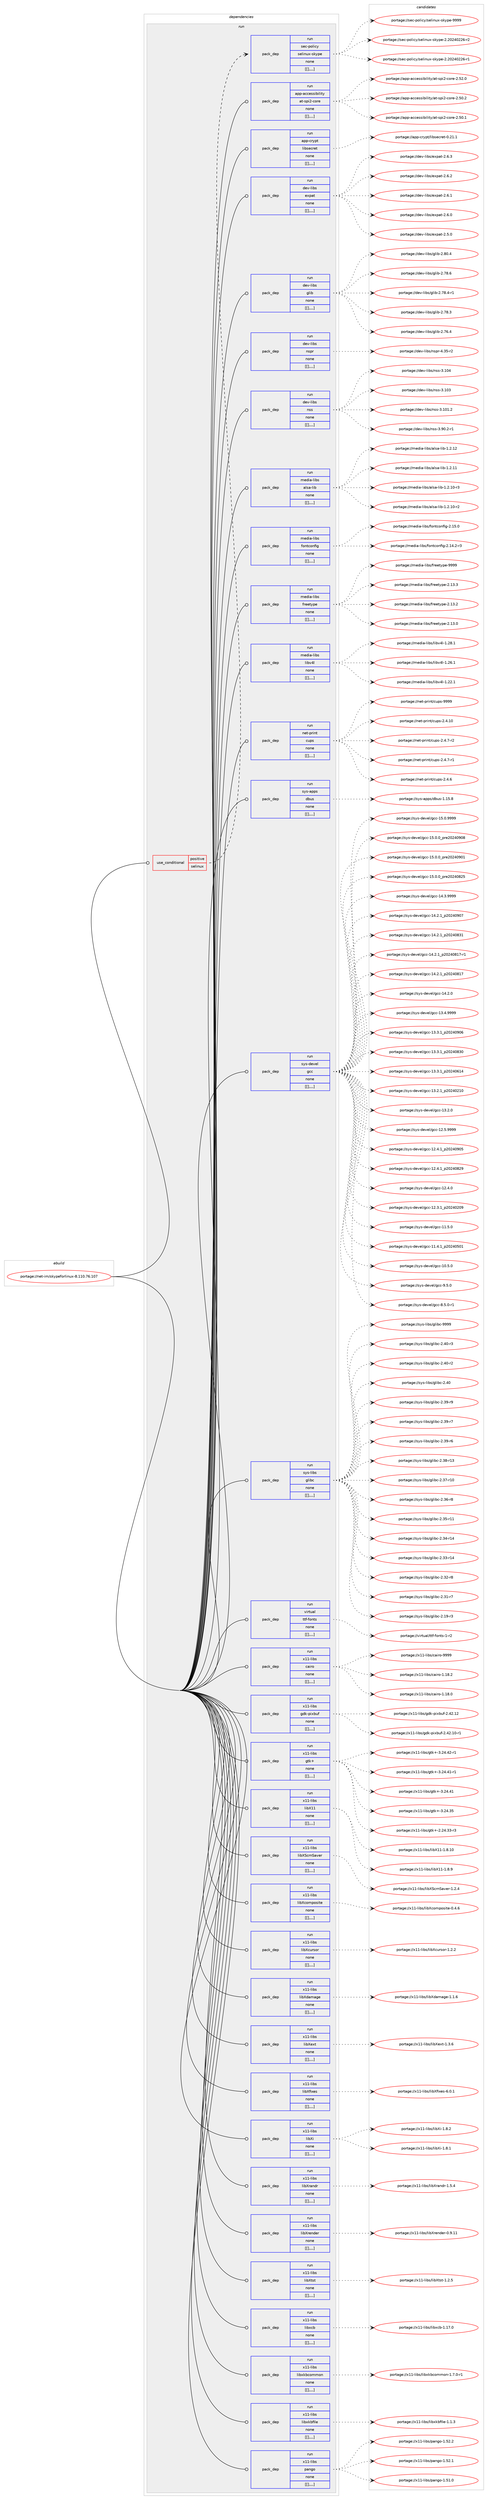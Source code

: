 digraph prolog {

# *************
# Graph options
# *************

newrank=true;
concentrate=true;
compound=true;
graph [rankdir=LR,fontname=Helvetica,fontsize=10,ranksep=1.5];#, ranksep=2.5, nodesep=0.2];
edge  [arrowhead=vee];
node  [fontname=Helvetica,fontsize=10];

# **********
# The ebuild
# **********

subgraph cluster_leftcol {
color=gray;
label=<<i>ebuild</i>>;
id [label="portage://net-im/skypeforlinux-8.110.76.107", color=red, width=4, href="../net-im/skypeforlinux-8.110.76.107.svg"];
}

# ****************
# The dependencies
# ****************

subgraph cluster_midcol {
color=gray;
label=<<i>dependencies</i>>;
subgraph cluster_compile {
fillcolor="#eeeeee";
style=filled;
label=<<i>compile</i>>;
}
subgraph cluster_compileandrun {
fillcolor="#eeeeee";
style=filled;
label=<<i>compile and run</i>>;
}
subgraph cluster_run {
fillcolor="#eeeeee";
style=filled;
label=<<i>run</i>>;
subgraph cond96825 {
dependency372492 [label=<<TABLE BORDER="0" CELLBORDER="1" CELLSPACING="0" CELLPADDING="4"><TR><TD ROWSPAN="3" CELLPADDING="10">use_conditional</TD></TR><TR><TD>positive</TD></TR><TR><TD>selinux</TD></TR></TABLE>>, shape=none, color=red];
subgraph pack272903 {
dependency372493 [label=<<TABLE BORDER="0" CELLBORDER="1" CELLSPACING="0" CELLPADDING="4" WIDTH="220"><TR><TD ROWSPAN="6" CELLPADDING="30">pack_dep</TD></TR><TR><TD WIDTH="110">run</TD></TR><TR><TD>sec-policy</TD></TR><TR><TD>selinux-skype</TD></TR><TR><TD>none</TD></TR><TR><TD>[[],,,,]</TD></TR></TABLE>>, shape=none, color=blue];
}
dependency372492:e -> dependency372493:w [weight=20,style="dashed",arrowhead="vee"];
}
id:e -> dependency372492:w [weight=20,style="solid",arrowhead="odot"];
subgraph pack272904 {
dependency372494 [label=<<TABLE BORDER="0" CELLBORDER="1" CELLSPACING="0" CELLPADDING="4" WIDTH="220"><TR><TD ROWSPAN="6" CELLPADDING="30">pack_dep</TD></TR><TR><TD WIDTH="110">run</TD></TR><TR><TD>app-accessibility</TD></TR><TR><TD>at-spi2-core</TD></TR><TR><TD>none</TD></TR><TR><TD>[[],,,,]</TD></TR></TABLE>>, shape=none, color=blue];
}
id:e -> dependency372494:w [weight=20,style="solid",arrowhead="odot"];
subgraph pack272905 {
dependency372495 [label=<<TABLE BORDER="0" CELLBORDER="1" CELLSPACING="0" CELLPADDING="4" WIDTH="220"><TR><TD ROWSPAN="6" CELLPADDING="30">pack_dep</TD></TR><TR><TD WIDTH="110">run</TD></TR><TR><TD>app-crypt</TD></TR><TR><TD>libsecret</TD></TR><TR><TD>none</TD></TR><TR><TD>[[],,,,]</TD></TR></TABLE>>, shape=none, color=blue];
}
id:e -> dependency372495:w [weight=20,style="solid",arrowhead="odot"];
subgraph pack272906 {
dependency372496 [label=<<TABLE BORDER="0" CELLBORDER="1" CELLSPACING="0" CELLPADDING="4" WIDTH="220"><TR><TD ROWSPAN="6" CELLPADDING="30">pack_dep</TD></TR><TR><TD WIDTH="110">run</TD></TR><TR><TD>dev-libs</TD></TR><TR><TD>expat</TD></TR><TR><TD>none</TD></TR><TR><TD>[[],,,,]</TD></TR></TABLE>>, shape=none, color=blue];
}
id:e -> dependency372496:w [weight=20,style="solid",arrowhead="odot"];
subgraph pack272907 {
dependency372497 [label=<<TABLE BORDER="0" CELLBORDER="1" CELLSPACING="0" CELLPADDING="4" WIDTH="220"><TR><TD ROWSPAN="6" CELLPADDING="30">pack_dep</TD></TR><TR><TD WIDTH="110">run</TD></TR><TR><TD>dev-libs</TD></TR><TR><TD>glib</TD></TR><TR><TD>none</TD></TR><TR><TD>[[],,,,]</TD></TR></TABLE>>, shape=none, color=blue];
}
id:e -> dependency372497:w [weight=20,style="solid",arrowhead="odot"];
subgraph pack272908 {
dependency372498 [label=<<TABLE BORDER="0" CELLBORDER="1" CELLSPACING="0" CELLPADDING="4" WIDTH="220"><TR><TD ROWSPAN="6" CELLPADDING="30">pack_dep</TD></TR><TR><TD WIDTH="110">run</TD></TR><TR><TD>dev-libs</TD></TR><TR><TD>nspr</TD></TR><TR><TD>none</TD></TR><TR><TD>[[],,,,]</TD></TR></TABLE>>, shape=none, color=blue];
}
id:e -> dependency372498:w [weight=20,style="solid",arrowhead="odot"];
subgraph pack272909 {
dependency372499 [label=<<TABLE BORDER="0" CELLBORDER="1" CELLSPACING="0" CELLPADDING="4" WIDTH="220"><TR><TD ROWSPAN="6" CELLPADDING="30">pack_dep</TD></TR><TR><TD WIDTH="110">run</TD></TR><TR><TD>dev-libs</TD></TR><TR><TD>nss</TD></TR><TR><TD>none</TD></TR><TR><TD>[[],,,,]</TD></TR></TABLE>>, shape=none, color=blue];
}
id:e -> dependency372499:w [weight=20,style="solid",arrowhead="odot"];
subgraph pack272910 {
dependency372500 [label=<<TABLE BORDER="0" CELLBORDER="1" CELLSPACING="0" CELLPADDING="4" WIDTH="220"><TR><TD ROWSPAN="6" CELLPADDING="30">pack_dep</TD></TR><TR><TD WIDTH="110">run</TD></TR><TR><TD>media-libs</TD></TR><TR><TD>alsa-lib</TD></TR><TR><TD>none</TD></TR><TR><TD>[[],,,,]</TD></TR></TABLE>>, shape=none, color=blue];
}
id:e -> dependency372500:w [weight=20,style="solid",arrowhead="odot"];
subgraph pack272911 {
dependency372501 [label=<<TABLE BORDER="0" CELLBORDER="1" CELLSPACING="0" CELLPADDING="4" WIDTH="220"><TR><TD ROWSPAN="6" CELLPADDING="30">pack_dep</TD></TR><TR><TD WIDTH="110">run</TD></TR><TR><TD>media-libs</TD></TR><TR><TD>fontconfig</TD></TR><TR><TD>none</TD></TR><TR><TD>[[],,,,]</TD></TR></TABLE>>, shape=none, color=blue];
}
id:e -> dependency372501:w [weight=20,style="solid",arrowhead="odot"];
subgraph pack272912 {
dependency372502 [label=<<TABLE BORDER="0" CELLBORDER="1" CELLSPACING="0" CELLPADDING="4" WIDTH="220"><TR><TD ROWSPAN="6" CELLPADDING="30">pack_dep</TD></TR><TR><TD WIDTH="110">run</TD></TR><TR><TD>media-libs</TD></TR><TR><TD>freetype</TD></TR><TR><TD>none</TD></TR><TR><TD>[[],,,,]</TD></TR></TABLE>>, shape=none, color=blue];
}
id:e -> dependency372502:w [weight=20,style="solid",arrowhead="odot"];
subgraph pack272913 {
dependency372503 [label=<<TABLE BORDER="0" CELLBORDER="1" CELLSPACING="0" CELLPADDING="4" WIDTH="220"><TR><TD ROWSPAN="6" CELLPADDING="30">pack_dep</TD></TR><TR><TD WIDTH="110">run</TD></TR><TR><TD>media-libs</TD></TR><TR><TD>libv4l</TD></TR><TR><TD>none</TD></TR><TR><TD>[[],,,,]</TD></TR></TABLE>>, shape=none, color=blue];
}
id:e -> dependency372503:w [weight=20,style="solid",arrowhead="odot"];
subgraph pack272914 {
dependency372504 [label=<<TABLE BORDER="0" CELLBORDER="1" CELLSPACING="0" CELLPADDING="4" WIDTH="220"><TR><TD ROWSPAN="6" CELLPADDING="30">pack_dep</TD></TR><TR><TD WIDTH="110">run</TD></TR><TR><TD>net-print</TD></TR><TR><TD>cups</TD></TR><TR><TD>none</TD></TR><TR><TD>[[],,,,]</TD></TR></TABLE>>, shape=none, color=blue];
}
id:e -> dependency372504:w [weight=20,style="solid",arrowhead="odot"];
subgraph pack272915 {
dependency372505 [label=<<TABLE BORDER="0" CELLBORDER="1" CELLSPACING="0" CELLPADDING="4" WIDTH="220"><TR><TD ROWSPAN="6" CELLPADDING="30">pack_dep</TD></TR><TR><TD WIDTH="110">run</TD></TR><TR><TD>sys-apps</TD></TR><TR><TD>dbus</TD></TR><TR><TD>none</TD></TR><TR><TD>[[],,,,]</TD></TR></TABLE>>, shape=none, color=blue];
}
id:e -> dependency372505:w [weight=20,style="solid",arrowhead="odot"];
subgraph pack272916 {
dependency372506 [label=<<TABLE BORDER="0" CELLBORDER="1" CELLSPACING="0" CELLPADDING="4" WIDTH="220"><TR><TD ROWSPAN="6" CELLPADDING="30">pack_dep</TD></TR><TR><TD WIDTH="110">run</TD></TR><TR><TD>sys-devel</TD></TR><TR><TD>gcc</TD></TR><TR><TD>none</TD></TR><TR><TD>[[],,,,]</TD></TR></TABLE>>, shape=none, color=blue];
}
id:e -> dependency372506:w [weight=20,style="solid",arrowhead="odot"];
subgraph pack272917 {
dependency372507 [label=<<TABLE BORDER="0" CELLBORDER="1" CELLSPACING="0" CELLPADDING="4" WIDTH="220"><TR><TD ROWSPAN="6" CELLPADDING="30">pack_dep</TD></TR><TR><TD WIDTH="110">run</TD></TR><TR><TD>sys-libs</TD></TR><TR><TD>glibc</TD></TR><TR><TD>none</TD></TR><TR><TD>[[],,,,]</TD></TR></TABLE>>, shape=none, color=blue];
}
id:e -> dependency372507:w [weight=20,style="solid",arrowhead="odot"];
subgraph pack272918 {
dependency372508 [label=<<TABLE BORDER="0" CELLBORDER="1" CELLSPACING="0" CELLPADDING="4" WIDTH="220"><TR><TD ROWSPAN="6" CELLPADDING="30">pack_dep</TD></TR><TR><TD WIDTH="110">run</TD></TR><TR><TD>virtual</TD></TR><TR><TD>ttf-fonts</TD></TR><TR><TD>none</TD></TR><TR><TD>[[],,,,]</TD></TR></TABLE>>, shape=none, color=blue];
}
id:e -> dependency372508:w [weight=20,style="solid",arrowhead="odot"];
subgraph pack272919 {
dependency372509 [label=<<TABLE BORDER="0" CELLBORDER="1" CELLSPACING="0" CELLPADDING="4" WIDTH="220"><TR><TD ROWSPAN="6" CELLPADDING="30">pack_dep</TD></TR><TR><TD WIDTH="110">run</TD></TR><TR><TD>x11-libs</TD></TR><TR><TD>cairo</TD></TR><TR><TD>none</TD></TR><TR><TD>[[],,,,]</TD></TR></TABLE>>, shape=none, color=blue];
}
id:e -> dependency372509:w [weight=20,style="solid",arrowhead="odot"];
subgraph pack272920 {
dependency372510 [label=<<TABLE BORDER="0" CELLBORDER="1" CELLSPACING="0" CELLPADDING="4" WIDTH="220"><TR><TD ROWSPAN="6" CELLPADDING="30">pack_dep</TD></TR><TR><TD WIDTH="110">run</TD></TR><TR><TD>x11-libs</TD></TR><TR><TD>gdk-pixbuf</TD></TR><TR><TD>none</TD></TR><TR><TD>[[],,,,]</TD></TR></TABLE>>, shape=none, color=blue];
}
id:e -> dependency372510:w [weight=20,style="solid",arrowhead="odot"];
subgraph pack272921 {
dependency372511 [label=<<TABLE BORDER="0" CELLBORDER="1" CELLSPACING="0" CELLPADDING="4" WIDTH="220"><TR><TD ROWSPAN="6" CELLPADDING="30">pack_dep</TD></TR><TR><TD WIDTH="110">run</TD></TR><TR><TD>x11-libs</TD></TR><TR><TD>gtk+</TD></TR><TR><TD>none</TD></TR><TR><TD>[[],,,,]</TD></TR></TABLE>>, shape=none, color=blue];
}
id:e -> dependency372511:w [weight=20,style="solid",arrowhead="odot"];
subgraph pack272922 {
dependency372512 [label=<<TABLE BORDER="0" CELLBORDER="1" CELLSPACING="0" CELLPADDING="4" WIDTH="220"><TR><TD ROWSPAN="6" CELLPADDING="30">pack_dep</TD></TR><TR><TD WIDTH="110">run</TD></TR><TR><TD>x11-libs</TD></TR><TR><TD>libX11</TD></TR><TR><TD>none</TD></TR><TR><TD>[[],,,,]</TD></TR></TABLE>>, shape=none, color=blue];
}
id:e -> dependency372512:w [weight=20,style="solid",arrowhead="odot"];
subgraph pack272923 {
dependency372513 [label=<<TABLE BORDER="0" CELLBORDER="1" CELLSPACING="0" CELLPADDING="4" WIDTH="220"><TR><TD ROWSPAN="6" CELLPADDING="30">pack_dep</TD></TR><TR><TD WIDTH="110">run</TD></TR><TR><TD>x11-libs</TD></TR><TR><TD>libXScrnSaver</TD></TR><TR><TD>none</TD></TR><TR><TD>[[],,,,]</TD></TR></TABLE>>, shape=none, color=blue];
}
id:e -> dependency372513:w [weight=20,style="solid",arrowhead="odot"];
subgraph pack272924 {
dependency372514 [label=<<TABLE BORDER="0" CELLBORDER="1" CELLSPACING="0" CELLPADDING="4" WIDTH="220"><TR><TD ROWSPAN="6" CELLPADDING="30">pack_dep</TD></TR><TR><TD WIDTH="110">run</TD></TR><TR><TD>x11-libs</TD></TR><TR><TD>libXcomposite</TD></TR><TR><TD>none</TD></TR><TR><TD>[[],,,,]</TD></TR></TABLE>>, shape=none, color=blue];
}
id:e -> dependency372514:w [weight=20,style="solid",arrowhead="odot"];
subgraph pack272925 {
dependency372515 [label=<<TABLE BORDER="0" CELLBORDER="1" CELLSPACING="0" CELLPADDING="4" WIDTH="220"><TR><TD ROWSPAN="6" CELLPADDING="30">pack_dep</TD></TR><TR><TD WIDTH="110">run</TD></TR><TR><TD>x11-libs</TD></TR><TR><TD>libXcursor</TD></TR><TR><TD>none</TD></TR><TR><TD>[[],,,,]</TD></TR></TABLE>>, shape=none, color=blue];
}
id:e -> dependency372515:w [weight=20,style="solid",arrowhead="odot"];
subgraph pack272926 {
dependency372516 [label=<<TABLE BORDER="0" CELLBORDER="1" CELLSPACING="0" CELLPADDING="4" WIDTH="220"><TR><TD ROWSPAN="6" CELLPADDING="30">pack_dep</TD></TR><TR><TD WIDTH="110">run</TD></TR><TR><TD>x11-libs</TD></TR><TR><TD>libXdamage</TD></TR><TR><TD>none</TD></TR><TR><TD>[[],,,,]</TD></TR></TABLE>>, shape=none, color=blue];
}
id:e -> dependency372516:w [weight=20,style="solid",arrowhead="odot"];
subgraph pack272927 {
dependency372517 [label=<<TABLE BORDER="0" CELLBORDER="1" CELLSPACING="0" CELLPADDING="4" WIDTH="220"><TR><TD ROWSPAN="6" CELLPADDING="30">pack_dep</TD></TR><TR><TD WIDTH="110">run</TD></TR><TR><TD>x11-libs</TD></TR><TR><TD>libXext</TD></TR><TR><TD>none</TD></TR><TR><TD>[[],,,,]</TD></TR></TABLE>>, shape=none, color=blue];
}
id:e -> dependency372517:w [weight=20,style="solid",arrowhead="odot"];
subgraph pack272928 {
dependency372518 [label=<<TABLE BORDER="0" CELLBORDER="1" CELLSPACING="0" CELLPADDING="4" WIDTH="220"><TR><TD ROWSPAN="6" CELLPADDING="30">pack_dep</TD></TR><TR><TD WIDTH="110">run</TD></TR><TR><TD>x11-libs</TD></TR><TR><TD>libXfixes</TD></TR><TR><TD>none</TD></TR><TR><TD>[[],,,,]</TD></TR></TABLE>>, shape=none, color=blue];
}
id:e -> dependency372518:w [weight=20,style="solid",arrowhead="odot"];
subgraph pack272929 {
dependency372519 [label=<<TABLE BORDER="0" CELLBORDER="1" CELLSPACING="0" CELLPADDING="4" WIDTH="220"><TR><TD ROWSPAN="6" CELLPADDING="30">pack_dep</TD></TR><TR><TD WIDTH="110">run</TD></TR><TR><TD>x11-libs</TD></TR><TR><TD>libXi</TD></TR><TR><TD>none</TD></TR><TR><TD>[[],,,,]</TD></TR></TABLE>>, shape=none, color=blue];
}
id:e -> dependency372519:w [weight=20,style="solid",arrowhead="odot"];
subgraph pack272930 {
dependency372520 [label=<<TABLE BORDER="0" CELLBORDER="1" CELLSPACING="0" CELLPADDING="4" WIDTH="220"><TR><TD ROWSPAN="6" CELLPADDING="30">pack_dep</TD></TR><TR><TD WIDTH="110">run</TD></TR><TR><TD>x11-libs</TD></TR><TR><TD>libXrandr</TD></TR><TR><TD>none</TD></TR><TR><TD>[[],,,,]</TD></TR></TABLE>>, shape=none, color=blue];
}
id:e -> dependency372520:w [weight=20,style="solid",arrowhead="odot"];
subgraph pack272931 {
dependency372521 [label=<<TABLE BORDER="0" CELLBORDER="1" CELLSPACING="0" CELLPADDING="4" WIDTH="220"><TR><TD ROWSPAN="6" CELLPADDING="30">pack_dep</TD></TR><TR><TD WIDTH="110">run</TD></TR><TR><TD>x11-libs</TD></TR><TR><TD>libXrender</TD></TR><TR><TD>none</TD></TR><TR><TD>[[],,,,]</TD></TR></TABLE>>, shape=none, color=blue];
}
id:e -> dependency372521:w [weight=20,style="solid",arrowhead="odot"];
subgraph pack272932 {
dependency372522 [label=<<TABLE BORDER="0" CELLBORDER="1" CELLSPACING="0" CELLPADDING="4" WIDTH="220"><TR><TD ROWSPAN="6" CELLPADDING="30">pack_dep</TD></TR><TR><TD WIDTH="110">run</TD></TR><TR><TD>x11-libs</TD></TR><TR><TD>libXtst</TD></TR><TR><TD>none</TD></TR><TR><TD>[[],,,,]</TD></TR></TABLE>>, shape=none, color=blue];
}
id:e -> dependency372522:w [weight=20,style="solid",arrowhead="odot"];
subgraph pack272933 {
dependency372523 [label=<<TABLE BORDER="0" CELLBORDER="1" CELLSPACING="0" CELLPADDING="4" WIDTH="220"><TR><TD ROWSPAN="6" CELLPADDING="30">pack_dep</TD></TR><TR><TD WIDTH="110">run</TD></TR><TR><TD>x11-libs</TD></TR><TR><TD>libxcb</TD></TR><TR><TD>none</TD></TR><TR><TD>[[],,,,]</TD></TR></TABLE>>, shape=none, color=blue];
}
id:e -> dependency372523:w [weight=20,style="solid",arrowhead="odot"];
subgraph pack272934 {
dependency372524 [label=<<TABLE BORDER="0" CELLBORDER="1" CELLSPACING="0" CELLPADDING="4" WIDTH="220"><TR><TD ROWSPAN="6" CELLPADDING="30">pack_dep</TD></TR><TR><TD WIDTH="110">run</TD></TR><TR><TD>x11-libs</TD></TR><TR><TD>libxkbcommon</TD></TR><TR><TD>none</TD></TR><TR><TD>[[],,,,]</TD></TR></TABLE>>, shape=none, color=blue];
}
id:e -> dependency372524:w [weight=20,style="solid",arrowhead="odot"];
subgraph pack272935 {
dependency372525 [label=<<TABLE BORDER="0" CELLBORDER="1" CELLSPACING="0" CELLPADDING="4" WIDTH="220"><TR><TD ROWSPAN="6" CELLPADDING="30">pack_dep</TD></TR><TR><TD WIDTH="110">run</TD></TR><TR><TD>x11-libs</TD></TR><TR><TD>libxkbfile</TD></TR><TR><TD>none</TD></TR><TR><TD>[[],,,,]</TD></TR></TABLE>>, shape=none, color=blue];
}
id:e -> dependency372525:w [weight=20,style="solid",arrowhead="odot"];
subgraph pack272936 {
dependency372526 [label=<<TABLE BORDER="0" CELLBORDER="1" CELLSPACING="0" CELLPADDING="4" WIDTH="220"><TR><TD ROWSPAN="6" CELLPADDING="30">pack_dep</TD></TR><TR><TD WIDTH="110">run</TD></TR><TR><TD>x11-libs</TD></TR><TR><TD>pango</TD></TR><TR><TD>none</TD></TR><TR><TD>[[],,,,]</TD></TR></TABLE>>, shape=none, color=blue];
}
id:e -> dependency372526:w [weight=20,style="solid",arrowhead="odot"];
}
}

# **************
# The candidates
# **************

subgraph cluster_choices {
rank=same;
color=gray;
label=<<i>candidates</i>>;

subgraph choice272903 {
color=black;
nodesep=1;
choice11510199451121111081059912147115101108105110117120451151071211121014557575757 [label="portage://sec-policy/selinux-skype-9999", color=red, width=4,href="../sec-policy/selinux-skype-9999.svg"];
choice115101994511211110810599121471151011081051101171204511510712111210145504650485052485050544511450 [label="portage://sec-policy/selinux-skype-2.20240226-r2", color=red, width=4,href="../sec-policy/selinux-skype-2.20240226-r2.svg"];
choice115101994511211110810599121471151011081051101171204511510712111210145504650485052485050544511449 [label="portage://sec-policy/selinux-skype-2.20240226-r1", color=red, width=4,href="../sec-policy/selinux-skype-2.20240226-r1.svg"];
dependency372493:e -> choice11510199451121111081059912147115101108105110117120451151071211121014557575757:w [style=dotted,weight="100"];
dependency372493:e -> choice115101994511211110810599121471151011081051101171204511510712111210145504650485052485050544511450:w [style=dotted,weight="100"];
dependency372493:e -> choice115101994511211110810599121471151011081051101171204511510712111210145504650485052485050544511449:w [style=dotted,weight="100"];
}
subgraph choice272904 {
color=black;
nodesep=1;
choice97112112459799991011151151059810510810511612147971164511511210550459911111410145504653504648 [label="portage://app-accessibility/at-spi2-core-2.52.0", color=red, width=4,href="../app-accessibility/at-spi2-core-2.52.0.svg"];
choice97112112459799991011151151059810510810511612147971164511511210550459911111410145504653484650 [label="portage://app-accessibility/at-spi2-core-2.50.2", color=red, width=4,href="../app-accessibility/at-spi2-core-2.50.2.svg"];
choice97112112459799991011151151059810510810511612147971164511511210550459911111410145504653484649 [label="portage://app-accessibility/at-spi2-core-2.50.1", color=red, width=4,href="../app-accessibility/at-spi2-core-2.50.1.svg"];
dependency372494:e -> choice97112112459799991011151151059810510810511612147971164511511210550459911111410145504653504648:w [style=dotted,weight="100"];
dependency372494:e -> choice97112112459799991011151151059810510810511612147971164511511210550459911111410145504653484650:w [style=dotted,weight="100"];
dependency372494:e -> choice97112112459799991011151151059810510810511612147971164511511210550459911111410145504653484649:w [style=dotted,weight="100"];
}
subgraph choice272905 {
color=black;
nodesep=1;
choice97112112459911412111211647108105981151019911410111645484650494649 [label="portage://app-crypt/libsecret-0.21.1", color=red, width=4,href="../app-crypt/libsecret-0.21.1.svg"];
dependency372495:e -> choice97112112459911412111211647108105981151019911410111645484650494649:w [style=dotted,weight="100"];
}
subgraph choice272906 {
color=black;
nodesep=1;
choice10010111845108105981154710112011297116455046544651 [label="portage://dev-libs/expat-2.6.3", color=red, width=4,href="../dev-libs/expat-2.6.3.svg"];
choice10010111845108105981154710112011297116455046544650 [label="portage://dev-libs/expat-2.6.2", color=red, width=4,href="../dev-libs/expat-2.6.2.svg"];
choice10010111845108105981154710112011297116455046544649 [label="portage://dev-libs/expat-2.6.1", color=red, width=4,href="../dev-libs/expat-2.6.1.svg"];
choice10010111845108105981154710112011297116455046544648 [label="portage://dev-libs/expat-2.6.0", color=red, width=4,href="../dev-libs/expat-2.6.0.svg"];
choice10010111845108105981154710112011297116455046534648 [label="portage://dev-libs/expat-2.5.0", color=red, width=4,href="../dev-libs/expat-2.5.0.svg"];
dependency372496:e -> choice10010111845108105981154710112011297116455046544651:w [style=dotted,weight="100"];
dependency372496:e -> choice10010111845108105981154710112011297116455046544650:w [style=dotted,weight="100"];
dependency372496:e -> choice10010111845108105981154710112011297116455046544649:w [style=dotted,weight="100"];
dependency372496:e -> choice10010111845108105981154710112011297116455046544648:w [style=dotted,weight="100"];
dependency372496:e -> choice10010111845108105981154710112011297116455046534648:w [style=dotted,weight="100"];
}
subgraph choice272907 {
color=black;
nodesep=1;
choice1001011184510810598115471031081059845504656484652 [label="portage://dev-libs/glib-2.80.4", color=red, width=4,href="../dev-libs/glib-2.80.4.svg"];
choice1001011184510810598115471031081059845504655564654 [label="portage://dev-libs/glib-2.78.6", color=red, width=4,href="../dev-libs/glib-2.78.6.svg"];
choice10010111845108105981154710310810598455046555646524511449 [label="portage://dev-libs/glib-2.78.4-r1", color=red, width=4,href="../dev-libs/glib-2.78.4-r1.svg"];
choice1001011184510810598115471031081059845504655564651 [label="portage://dev-libs/glib-2.78.3", color=red, width=4,href="../dev-libs/glib-2.78.3.svg"];
choice1001011184510810598115471031081059845504655544652 [label="portage://dev-libs/glib-2.76.4", color=red, width=4,href="../dev-libs/glib-2.76.4.svg"];
dependency372497:e -> choice1001011184510810598115471031081059845504656484652:w [style=dotted,weight="100"];
dependency372497:e -> choice1001011184510810598115471031081059845504655564654:w [style=dotted,weight="100"];
dependency372497:e -> choice10010111845108105981154710310810598455046555646524511449:w [style=dotted,weight="100"];
dependency372497:e -> choice1001011184510810598115471031081059845504655564651:w [style=dotted,weight="100"];
dependency372497:e -> choice1001011184510810598115471031081059845504655544652:w [style=dotted,weight="100"];
}
subgraph choice272908 {
color=black;
nodesep=1;
choice10010111845108105981154711011511211445524651534511450 [label="portage://dev-libs/nspr-4.35-r2", color=red, width=4,href="../dev-libs/nspr-4.35-r2.svg"];
dependency372498:e -> choice10010111845108105981154711011511211445524651534511450:w [style=dotted,weight="100"];
}
subgraph choice272909 {
color=black;
nodesep=1;
choice100101118451081059811547110115115455146494852 [label="portage://dev-libs/nss-3.104", color=red, width=4,href="../dev-libs/nss-3.104.svg"];
choice100101118451081059811547110115115455146494851 [label="portage://dev-libs/nss-3.103", color=red, width=4,href="../dev-libs/nss-3.103.svg"];
choice1001011184510810598115471101151154551464948494650 [label="portage://dev-libs/nss-3.101.2", color=red, width=4,href="../dev-libs/nss-3.101.2.svg"];
choice100101118451081059811547110115115455146574846504511449 [label="portage://dev-libs/nss-3.90.2-r1", color=red, width=4,href="../dev-libs/nss-3.90.2-r1.svg"];
dependency372499:e -> choice100101118451081059811547110115115455146494852:w [style=dotted,weight="100"];
dependency372499:e -> choice100101118451081059811547110115115455146494851:w [style=dotted,weight="100"];
dependency372499:e -> choice1001011184510810598115471101151154551464948494650:w [style=dotted,weight="100"];
dependency372499:e -> choice100101118451081059811547110115115455146574846504511449:w [style=dotted,weight="100"];
}
subgraph choice272910 {
color=black;
nodesep=1;
choice109101100105974510810598115479710811597451081059845494650464950 [label="portage://media-libs/alsa-lib-1.2.12", color=red, width=4,href="../media-libs/alsa-lib-1.2.12.svg"];
choice109101100105974510810598115479710811597451081059845494650464949 [label="portage://media-libs/alsa-lib-1.2.11", color=red, width=4,href="../media-libs/alsa-lib-1.2.11.svg"];
choice1091011001059745108105981154797108115974510810598454946504649484511451 [label="portage://media-libs/alsa-lib-1.2.10-r3", color=red, width=4,href="../media-libs/alsa-lib-1.2.10-r3.svg"];
choice1091011001059745108105981154797108115974510810598454946504649484511450 [label="portage://media-libs/alsa-lib-1.2.10-r2", color=red, width=4,href="../media-libs/alsa-lib-1.2.10-r2.svg"];
dependency372500:e -> choice109101100105974510810598115479710811597451081059845494650464950:w [style=dotted,weight="100"];
dependency372500:e -> choice109101100105974510810598115479710811597451081059845494650464949:w [style=dotted,weight="100"];
dependency372500:e -> choice1091011001059745108105981154797108115974510810598454946504649484511451:w [style=dotted,weight="100"];
dependency372500:e -> choice1091011001059745108105981154797108115974510810598454946504649484511450:w [style=dotted,weight="100"];
}
subgraph choice272911 {
color=black;
nodesep=1;
choice109101100105974510810598115471021111101169911111010210510345504649534648 [label="portage://media-libs/fontconfig-2.15.0", color=red, width=4,href="../media-libs/fontconfig-2.15.0.svg"];
choice1091011001059745108105981154710211111011699111110102105103455046495246504511451 [label="portage://media-libs/fontconfig-2.14.2-r3", color=red, width=4,href="../media-libs/fontconfig-2.14.2-r3.svg"];
dependency372501:e -> choice109101100105974510810598115471021111101169911111010210510345504649534648:w [style=dotted,weight="100"];
dependency372501:e -> choice1091011001059745108105981154710211111011699111110102105103455046495246504511451:w [style=dotted,weight="100"];
}
subgraph choice272912 {
color=black;
nodesep=1;
choice109101100105974510810598115471021141011011161211121014557575757 [label="portage://media-libs/freetype-9999", color=red, width=4,href="../media-libs/freetype-9999.svg"];
choice1091011001059745108105981154710211410110111612111210145504649514651 [label="portage://media-libs/freetype-2.13.3", color=red, width=4,href="../media-libs/freetype-2.13.3.svg"];
choice1091011001059745108105981154710211410110111612111210145504649514650 [label="portage://media-libs/freetype-2.13.2", color=red, width=4,href="../media-libs/freetype-2.13.2.svg"];
choice1091011001059745108105981154710211410110111612111210145504649514648 [label="portage://media-libs/freetype-2.13.0", color=red, width=4,href="../media-libs/freetype-2.13.0.svg"];
dependency372502:e -> choice109101100105974510810598115471021141011011161211121014557575757:w [style=dotted,weight="100"];
dependency372502:e -> choice1091011001059745108105981154710211410110111612111210145504649514651:w [style=dotted,weight="100"];
dependency372502:e -> choice1091011001059745108105981154710211410110111612111210145504649514650:w [style=dotted,weight="100"];
dependency372502:e -> choice1091011001059745108105981154710211410110111612111210145504649514648:w [style=dotted,weight="100"];
}
subgraph choice272913 {
color=black;
nodesep=1;
choice10910110010597451081059811547108105981185210845494650564649 [label="portage://media-libs/libv4l-1.28.1", color=red, width=4,href="../media-libs/libv4l-1.28.1.svg"];
choice10910110010597451081059811547108105981185210845494650544649 [label="portage://media-libs/libv4l-1.26.1", color=red, width=4,href="../media-libs/libv4l-1.26.1.svg"];
choice10910110010597451081059811547108105981185210845494650504649 [label="portage://media-libs/libv4l-1.22.1", color=red, width=4,href="../media-libs/libv4l-1.22.1.svg"];
dependency372503:e -> choice10910110010597451081059811547108105981185210845494650564649:w [style=dotted,weight="100"];
dependency372503:e -> choice10910110010597451081059811547108105981185210845494650544649:w [style=dotted,weight="100"];
dependency372503:e -> choice10910110010597451081059811547108105981185210845494650504649:w [style=dotted,weight="100"];
}
subgraph choice272914 {
color=black;
nodesep=1;
choice1101011164511211410511011647991171121154557575757 [label="portage://net-print/cups-9999", color=red, width=4,href="../net-print/cups-9999.svg"];
choice11010111645112114105110116479911711211545504652464948 [label="portage://net-print/cups-2.4.10", color=red, width=4,href="../net-print/cups-2.4.10.svg"];
choice1101011164511211410511011647991171121154550465246554511450 [label="portage://net-print/cups-2.4.7-r2", color=red, width=4,href="../net-print/cups-2.4.7-r2.svg"];
choice1101011164511211410511011647991171121154550465246554511449 [label="portage://net-print/cups-2.4.7-r1", color=red, width=4,href="../net-print/cups-2.4.7-r1.svg"];
choice110101116451121141051101164799117112115455046524654 [label="portage://net-print/cups-2.4.6", color=red, width=4,href="../net-print/cups-2.4.6.svg"];
dependency372504:e -> choice1101011164511211410511011647991171121154557575757:w [style=dotted,weight="100"];
dependency372504:e -> choice11010111645112114105110116479911711211545504652464948:w [style=dotted,weight="100"];
dependency372504:e -> choice1101011164511211410511011647991171121154550465246554511450:w [style=dotted,weight="100"];
dependency372504:e -> choice1101011164511211410511011647991171121154550465246554511449:w [style=dotted,weight="100"];
dependency372504:e -> choice110101116451121141051101164799117112115455046524654:w [style=dotted,weight="100"];
}
subgraph choice272915 {
color=black;
nodesep=1;
choice1151211154597112112115471009811711545494649534656 [label="portage://sys-apps/dbus-1.15.8", color=red, width=4,href="../sys-apps/dbus-1.15.8.svg"];
dependency372505:e -> choice1151211154597112112115471009811711545494649534656:w [style=dotted,weight="100"];
}
subgraph choice272916 {
color=black;
nodesep=1;
choice1151211154510010111810110847103999945495346484657575757 [label="portage://sys-devel/gcc-15.0.9999", color=red, width=4,href="../sys-devel/gcc-15.0.9999.svg"];
choice1151211154510010111810110847103999945495346484648951121141015048505248574856 [label="portage://sys-devel/gcc-15.0.0_pre20240908", color=red, width=4,href="../sys-devel/gcc-15.0.0_pre20240908.svg"];
choice1151211154510010111810110847103999945495346484648951121141015048505248574849 [label="portage://sys-devel/gcc-15.0.0_pre20240901", color=red, width=4,href="../sys-devel/gcc-15.0.0_pre20240901.svg"];
choice1151211154510010111810110847103999945495346484648951121141015048505248565053 [label="portage://sys-devel/gcc-15.0.0_pre20240825", color=red, width=4,href="../sys-devel/gcc-15.0.0_pre20240825.svg"];
choice1151211154510010111810110847103999945495246514657575757 [label="portage://sys-devel/gcc-14.3.9999", color=red, width=4,href="../sys-devel/gcc-14.3.9999.svg"];
choice1151211154510010111810110847103999945495246504649951125048505248574855 [label="portage://sys-devel/gcc-14.2.1_p20240907", color=red, width=4,href="../sys-devel/gcc-14.2.1_p20240907.svg"];
choice1151211154510010111810110847103999945495246504649951125048505248565149 [label="portage://sys-devel/gcc-14.2.1_p20240831", color=red, width=4,href="../sys-devel/gcc-14.2.1_p20240831.svg"];
choice11512111545100101118101108471039999454952465046499511250485052485649554511449 [label="portage://sys-devel/gcc-14.2.1_p20240817-r1", color=red, width=4,href="../sys-devel/gcc-14.2.1_p20240817-r1.svg"];
choice1151211154510010111810110847103999945495246504649951125048505248564955 [label="portage://sys-devel/gcc-14.2.1_p20240817", color=red, width=4,href="../sys-devel/gcc-14.2.1_p20240817.svg"];
choice1151211154510010111810110847103999945495246504648 [label="portage://sys-devel/gcc-14.2.0", color=red, width=4,href="../sys-devel/gcc-14.2.0.svg"];
choice1151211154510010111810110847103999945495146524657575757 [label="portage://sys-devel/gcc-13.4.9999", color=red, width=4,href="../sys-devel/gcc-13.4.9999.svg"];
choice1151211154510010111810110847103999945495146514649951125048505248574854 [label="portage://sys-devel/gcc-13.3.1_p20240906", color=red, width=4,href="../sys-devel/gcc-13.3.1_p20240906.svg"];
choice1151211154510010111810110847103999945495146514649951125048505248565148 [label="portage://sys-devel/gcc-13.3.1_p20240830", color=red, width=4,href="../sys-devel/gcc-13.3.1_p20240830.svg"];
choice1151211154510010111810110847103999945495146514649951125048505248544952 [label="portage://sys-devel/gcc-13.3.1_p20240614", color=red, width=4,href="../sys-devel/gcc-13.3.1_p20240614.svg"];
choice1151211154510010111810110847103999945495146504649951125048505248504948 [label="portage://sys-devel/gcc-13.2.1_p20240210", color=red, width=4,href="../sys-devel/gcc-13.2.1_p20240210.svg"];
choice1151211154510010111810110847103999945495146504648 [label="portage://sys-devel/gcc-13.2.0", color=red, width=4,href="../sys-devel/gcc-13.2.0.svg"];
choice1151211154510010111810110847103999945495046534657575757 [label="portage://sys-devel/gcc-12.5.9999", color=red, width=4,href="../sys-devel/gcc-12.5.9999.svg"];
choice1151211154510010111810110847103999945495046524649951125048505248574853 [label="portage://sys-devel/gcc-12.4.1_p20240905", color=red, width=4,href="../sys-devel/gcc-12.4.1_p20240905.svg"];
choice1151211154510010111810110847103999945495046524649951125048505248565057 [label="portage://sys-devel/gcc-12.4.1_p20240829", color=red, width=4,href="../sys-devel/gcc-12.4.1_p20240829.svg"];
choice1151211154510010111810110847103999945495046524648 [label="portage://sys-devel/gcc-12.4.0", color=red, width=4,href="../sys-devel/gcc-12.4.0.svg"];
choice1151211154510010111810110847103999945495046514649951125048505248504857 [label="portage://sys-devel/gcc-12.3.1_p20240209", color=red, width=4,href="../sys-devel/gcc-12.3.1_p20240209.svg"];
choice1151211154510010111810110847103999945494946534648 [label="portage://sys-devel/gcc-11.5.0", color=red, width=4,href="../sys-devel/gcc-11.5.0.svg"];
choice1151211154510010111810110847103999945494946524649951125048505248534849 [label="portage://sys-devel/gcc-11.4.1_p20240501", color=red, width=4,href="../sys-devel/gcc-11.4.1_p20240501.svg"];
choice1151211154510010111810110847103999945494846534648 [label="portage://sys-devel/gcc-10.5.0", color=red, width=4,href="../sys-devel/gcc-10.5.0.svg"];
choice11512111545100101118101108471039999455746534648 [label="portage://sys-devel/gcc-9.5.0", color=red, width=4,href="../sys-devel/gcc-9.5.0.svg"];
choice115121115451001011181011084710399994556465346484511449 [label="portage://sys-devel/gcc-8.5.0-r1", color=red, width=4,href="../sys-devel/gcc-8.5.0-r1.svg"];
dependency372506:e -> choice1151211154510010111810110847103999945495346484657575757:w [style=dotted,weight="100"];
dependency372506:e -> choice1151211154510010111810110847103999945495346484648951121141015048505248574856:w [style=dotted,weight="100"];
dependency372506:e -> choice1151211154510010111810110847103999945495346484648951121141015048505248574849:w [style=dotted,weight="100"];
dependency372506:e -> choice1151211154510010111810110847103999945495346484648951121141015048505248565053:w [style=dotted,weight="100"];
dependency372506:e -> choice1151211154510010111810110847103999945495246514657575757:w [style=dotted,weight="100"];
dependency372506:e -> choice1151211154510010111810110847103999945495246504649951125048505248574855:w [style=dotted,weight="100"];
dependency372506:e -> choice1151211154510010111810110847103999945495246504649951125048505248565149:w [style=dotted,weight="100"];
dependency372506:e -> choice11512111545100101118101108471039999454952465046499511250485052485649554511449:w [style=dotted,weight="100"];
dependency372506:e -> choice1151211154510010111810110847103999945495246504649951125048505248564955:w [style=dotted,weight="100"];
dependency372506:e -> choice1151211154510010111810110847103999945495246504648:w [style=dotted,weight="100"];
dependency372506:e -> choice1151211154510010111810110847103999945495146524657575757:w [style=dotted,weight="100"];
dependency372506:e -> choice1151211154510010111810110847103999945495146514649951125048505248574854:w [style=dotted,weight="100"];
dependency372506:e -> choice1151211154510010111810110847103999945495146514649951125048505248565148:w [style=dotted,weight="100"];
dependency372506:e -> choice1151211154510010111810110847103999945495146514649951125048505248544952:w [style=dotted,weight="100"];
dependency372506:e -> choice1151211154510010111810110847103999945495146504649951125048505248504948:w [style=dotted,weight="100"];
dependency372506:e -> choice1151211154510010111810110847103999945495146504648:w [style=dotted,weight="100"];
dependency372506:e -> choice1151211154510010111810110847103999945495046534657575757:w [style=dotted,weight="100"];
dependency372506:e -> choice1151211154510010111810110847103999945495046524649951125048505248574853:w [style=dotted,weight="100"];
dependency372506:e -> choice1151211154510010111810110847103999945495046524649951125048505248565057:w [style=dotted,weight="100"];
dependency372506:e -> choice1151211154510010111810110847103999945495046524648:w [style=dotted,weight="100"];
dependency372506:e -> choice1151211154510010111810110847103999945495046514649951125048505248504857:w [style=dotted,weight="100"];
dependency372506:e -> choice1151211154510010111810110847103999945494946534648:w [style=dotted,weight="100"];
dependency372506:e -> choice1151211154510010111810110847103999945494946524649951125048505248534849:w [style=dotted,weight="100"];
dependency372506:e -> choice1151211154510010111810110847103999945494846534648:w [style=dotted,weight="100"];
dependency372506:e -> choice11512111545100101118101108471039999455746534648:w [style=dotted,weight="100"];
dependency372506:e -> choice115121115451001011181011084710399994556465346484511449:w [style=dotted,weight="100"];
}
subgraph choice272917 {
color=black;
nodesep=1;
choice11512111545108105981154710310810598994557575757 [label="portage://sys-libs/glibc-9999", color=red, width=4,href="../sys-libs/glibc-9999.svg"];
choice115121115451081059811547103108105989945504652484511451 [label="portage://sys-libs/glibc-2.40-r3", color=red, width=4,href="../sys-libs/glibc-2.40-r3.svg"];
choice115121115451081059811547103108105989945504652484511450 [label="portage://sys-libs/glibc-2.40-r2", color=red, width=4,href="../sys-libs/glibc-2.40-r2.svg"];
choice11512111545108105981154710310810598994550465248 [label="portage://sys-libs/glibc-2.40", color=red, width=4,href="../sys-libs/glibc-2.40.svg"];
choice115121115451081059811547103108105989945504651574511457 [label="portage://sys-libs/glibc-2.39-r9", color=red, width=4,href="../sys-libs/glibc-2.39-r9.svg"];
choice115121115451081059811547103108105989945504651574511455 [label="portage://sys-libs/glibc-2.39-r7", color=red, width=4,href="../sys-libs/glibc-2.39-r7.svg"];
choice115121115451081059811547103108105989945504651574511454 [label="portage://sys-libs/glibc-2.39-r6", color=red, width=4,href="../sys-libs/glibc-2.39-r6.svg"];
choice11512111545108105981154710310810598994550465156451144951 [label="portage://sys-libs/glibc-2.38-r13", color=red, width=4,href="../sys-libs/glibc-2.38-r13.svg"];
choice11512111545108105981154710310810598994550465155451144948 [label="portage://sys-libs/glibc-2.37-r10", color=red, width=4,href="../sys-libs/glibc-2.37-r10.svg"];
choice115121115451081059811547103108105989945504651544511456 [label="portage://sys-libs/glibc-2.36-r8", color=red, width=4,href="../sys-libs/glibc-2.36-r8.svg"];
choice11512111545108105981154710310810598994550465153451144949 [label="portage://sys-libs/glibc-2.35-r11", color=red, width=4,href="../sys-libs/glibc-2.35-r11.svg"];
choice11512111545108105981154710310810598994550465152451144952 [label="portage://sys-libs/glibc-2.34-r14", color=red, width=4,href="../sys-libs/glibc-2.34-r14.svg"];
choice11512111545108105981154710310810598994550465151451144952 [label="portage://sys-libs/glibc-2.33-r14", color=red, width=4,href="../sys-libs/glibc-2.33-r14.svg"];
choice115121115451081059811547103108105989945504651504511456 [label="portage://sys-libs/glibc-2.32-r8", color=red, width=4,href="../sys-libs/glibc-2.32-r8.svg"];
choice115121115451081059811547103108105989945504651494511455 [label="portage://sys-libs/glibc-2.31-r7", color=red, width=4,href="../sys-libs/glibc-2.31-r7.svg"];
choice115121115451081059811547103108105989945504649574511451 [label="portage://sys-libs/glibc-2.19-r3", color=red, width=4,href="../sys-libs/glibc-2.19-r3.svg"];
dependency372507:e -> choice11512111545108105981154710310810598994557575757:w [style=dotted,weight="100"];
dependency372507:e -> choice115121115451081059811547103108105989945504652484511451:w [style=dotted,weight="100"];
dependency372507:e -> choice115121115451081059811547103108105989945504652484511450:w [style=dotted,weight="100"];
dependency372507:e -> choice11512111545108105981154710310810598994550465248:w [style=dotted,weight="100"];
dependency372507:e -> choice115121115451081059811547103108105989945504651574511457:w [style=dotted,weight="100"];
dependency372507:e -> choice115121115451081059811547103108105989945504651574511455:w [style=dotted,weight="100"];
dependency372507:e -> choice115121115451081059811547103108105989945504651574511454:w [style=dotted,weight="100"];
dependency372507:e -> choice11512111545108105981154710310810598994550465156451144951:w [style=dotted,weight="100"];
dependency372507:e -> choice11512111545108105981154710310810598994550465155451144948:w [style=dotted,weight="100"];
dependency372507:e -> choice115121115451081059811547103108105989945504651544511456:w [style=dotted,weight="100"];
dependency372507:e -> choice11512111545108105981154710310810598994550465153451144949:w [style=dotted,weight="100"];
dependency372507:e -> choice11512111545108105981154710310810598994550465152451144952:w [style=dotted,weight="100"];
dependency372507:e -> choice11512111545108105981154710310810598994550465151451144952:w [style=dotted,weight="100"];
dependency372507:e -> choice115121115451081059811547103108105989945504651504511456:w [style=dotted,weight="100"];
dependency372507:e -> choice115121115451081059811547103108105989945504651494511455:w [style=dotted,weight="100"];
dependency372507:e -> choice115121115451081059811547103108105989945504649574511451:w [style=dotted,weight="100"];
}
subgraph choice272918 {
color=black;
nodesep=1;
choice11810511411611797108471161161024510211111011611545494511450 [label="portage://virtual/ttf-fonts-1-r2", color=red, width=4,href="../virtual/ttf-fonts-1-r2.svg"];
dependency372508:e -> choice11810511411611797108471161161024510211111011611545494511450:w [style=dotted,weight="100"];
}
subgraph choice272919 {
color=black;
nodesep=1;
choice120494945108105981154799971051141114557575757 [label="portage://x11-libs/cairo-9999", color=red, width=4,href="../x11-libs/cairo-9999.svg"];
choice1204949451081059811547999710511411145494649564650 [label="portage://x11-libs/cairo-1.18.2", color=red, width=4,href="../x11-libs/cairo-1.18.2.svg"];
choice1204949451081059811547999710511411145494649564648 [label="portage://x11-libs/cairo-1.18.0", color=red, width=4,href="../x11-libs/cairo-1.18.0.svg"];
dependency372509:e -> choice120494945108105981154799971051141114557575757:w [style=dotted,weight="100"];
dependency372509:e -> choice1204949451081059811547999710511411145494649564650:w [style=dotted,weight="100"];
dependency372509:e -> choice1204949451081059811547999710511411145494649564648:w [style=dotted,weight="100"];
}
subgraph choice272920 {
color=black;
nodesep=1;
choice120494945108105981154710310010745112105120981171024550465250464950 [label="portage://x11-libs/gdk-pixbuf-2.42.12", color=red, width=4,href="../x11-libs/gdk-pixbuf-2.42.12.svg"];
choice1204949451081059811547103100107451121051209811710245504652504649484511449 [label="portage://x11-libs/gdk-pixbuf-2.42.10-r1", color=red, width=4,href="../x11-libs/gdk-pixbuf-2.42.10-r1.svg"];
dependency372510:e -> choice120494945108105981154710310010745112105120981171024550465250464950:w [style=dotted,weight="100"];
dependency372510:e -> choice1204949451081059811547103100107451121051209811710245504652504649484511449:w [style=dotted,weight="100"];
}
subgraph choice272921 {
color=black;
nodesep=1;
choice12049494510810598115471031161074345514650524652504511449 [label="portage://x11-libs/gtk+-3.24.42-r1", color=red, width=4,href="../x11-libs/gtk+-3.24.42-r1.svg"];
choice12049494510810598115471031161074345514650524652494511449 [label="portage://x11-libs/gtk+-3.24.41-r1", color=red, width=4,href="../x11-libs/gtk+-3.24.41-r1.svg"];
choice1204949451081059811547103116107434551465052465249 [label="portage://x11-libs/gtk+-3.24.41", color=red, width=4,href="../x11-libs/gtk+-3.24.41.svg"];
choice1204949451081059811547103116107434551465052465153 [label="portage://x11-libs/gtk+-3.24.35", color=red, width=4,href="../x11-libs/gtk+-3.24.35.svg"];
choice12049494510810598115471031161074345504650524651514511451 [label="portage://x11-libs/gtk+-2.24.33-r3", color=red, width=4,href="../x11-libs/gtk+-2.24.33-r3.svg"];
dependency372511:e -> choice12049494510810598115471031161074345514650524652504511449:w [style=dotted,weight="100"];
dependency372511:e -> choice12049494510810598115471031161074345514650524652494511449:w [style=dotted,weight="100"];
dependency372511:e -> choice1204949451081059811547103116107434551465052465249:w [style=dotted,weight="100"];
dependency372511:e -> choice1204949451081059811547103116107434551465052465153:w [style=dotted,weight="100"];
dependency372511:e -> choice12049494510810598115471031161074345504650524651514511451:w [style=dotted,weight="100"];
}
subgraph choice272922 {
color=black;
nodesep=1;
choice12049494510810598115471081059888494945494656464948 [label="portage://x11-libs/libX11-1.8.10", color=red, width=4,href="../x11-libs/libX11-1.8.10.svg"];
choice120494945108105981154710810598884949454946564657 [label="portage://x11-libs/libX11-1.8.9", color=red, width=4,href="../x11-libs/libX11-1.8.9.svg"];
dependency372512:e -> choice12049494510810598115471081059888494945494656464948:w [style=dotted,weight="100"];
dependency372512:e -> choice120494945108105981154710810598884949454946564657:w [style=dotted,weight="100"];
}
subgraph choice272923 {
color=black;
nodesep=1;
choice1204949451081059811547108105988883991141108397118101114454946504652 [label="portage://x11-libs/libXScrnSaver-1.2.4", color=red, width=4,href="../x11-libs/libXScrnSaver-1.2.4.svg"];
dependency372513:e -> choice1204949451081059811547108105988883991141108397118101114454946504652:w [style=dotted,weight="100"];
}
subgraph choice272924 {
color=black;
nodesep=1;
choice1204949451081059811547108105988899111109112111115105116101454846524654 [label="portage://x11-libs/libXcomposite-0.4.6", color=red, width=4,href="../x11-libs/libXcomposite-0.4.6.svg"];
dependency372514:e -> choice1204949451081059811547108105988899111109112111115105116101454846524654:w [style=dotted,weight="100"];
}
subgraph choice272925 {
color=black;
nodesep=1;
choice1204949451081059811547108105988899117114115111114454946504650 [label="portage://x11-libs/libXcursor-1.2.2", color=red, width=4,href="../x11-libs/libXcursor-1.2.2.svg"];
dependency372515:e -> choice1204949451081059811547108105988899117114115111114454946504650:w [style=dotted,weight="100"];
}
subgraph choice272926 {
color=black;
nodesep=1;
choice120494945108105981154710810598881009710997103101454946494654 [label="portage://x11-libs/libXdamage-1.1.6", color=red, width=4,href="../x11-libs/libXdamage-1.1.6.svg"];
dependency372516:e -> choice120494945108105981154710810598881009710997103101454946494654:w [style=dotted,weight="100"];
}
subgraph choice272927 {
color=black;
nodesep=1;
choice12049494510810598115471081059888101120116454946514654 [label="portage://x11-libs/libXext-1.3.6", color=red, width=4,href="../x11-libs/libXext-1.3.6.svg"];
dependency372517:e -> choice12049494510810598115471081059888101120116454946514654:w [style=dotted,weight="100"];
}
subgraph choice272928 {
color=black;
nodesep=1;
choice12049494510810598115471081059888102105120101115455446484649 [label="portage://x11-libs/libXfixes-6.0.1", color=red, width=4,href="../x11-libs/libXfixes-6.0.1.svg"];
dependency372518:e -> choice12049494510810598115471081059888102105120101115455446484649:w [style=dotted,weight="100"];
}
subgraph choice272929 {
color=black;
nodesep=1;
choice12049494510810598115471081059888105454946564650 [label="portage://x11-libs/libXi-1.8.2", color=red, width=4,href="../x11-libs/libXi-1.8.2.svg"];
choice12049494510810598115471081059888105454946564649 [label="portage://x11-libs/libXi-1.8.1", color=red, width=4,href="../x11-libs/libXi-1.8.1.svg"];
dependency372519:e -> choice12049494510810598115471081059888105454946564650:w [style=dotted,weight="100"];
dependency372519:e -> choice12049494510810598115471081059888105454946564649:w [style=dotted,weight="100"];
}
subgraph choice272930 {
color=black;
nodesep=1;
choice1204949451081059811547108105988811497110100114454946534652 [label="portage://x11-libs/libXrandr-1.5.4", color=red, width=4,href="../x11-libs/libXrandr-1.5.4.svg"];
dependency372520:e -> choice1204949451081059811547108105988811497110100114454946534652:w [style=dotted,weight="100"];
}
subgraph choice272931 {
color=black;
nodesep=1;
choice1204949451081059811547108105988811410111010010111445484657464949 [label="portage://x11-libs/libXrender-0.9.11", color=red, width=4,href="../x11-libs/libXrender-0.9.11.svg"];
dependency372521:e -> choice1204949451081059811547108105988811410111010010111445484657464949:w [style=dotted,weight="100"];
}
subgraph choice272932 {
color=black;
nodesep=1;
choice12049494510810598115471081059888116115116454946504653 [label="portage://x11-libs/libXtst-1.2.5", color=red, width=4,href="../x11-libs/libXtst-1.2.5.svg"];
dependency372522:e -> choice12049494510810598115471081059888116115116454946504653:w [style=dotted,weight="100"];
}
subgraph choice272933 {
color=black;
nodesep=1;
choice120494945108105981154710810598120999845494649554648 [label="portage://x11-libs/libxcb-1.17.0", color=red, width=4,href="../x11-libs/libxcb-1.17.0.svg"];
dependency372523:e -> choice120494945108105981154710810598120999845494649554648:w [style=dotted,weight="100"];
}
subgraph choice272934 {
color=black;
nodesep=1;
choice12049494510810598115471081059812010798991111091091111104549465546484511449 [label="portage://x11-libs/libxkbcommon-1.7.0-r1", color=red, width=4,href="../x11-libs/libxkbcommon-1.7.0-r1.svg"];
dependency372524:e -> choice12049494510810598115471081059812010798991111091091111104549465546484511449:w [style=dotted,weight="100"];
}
subgraph choice272935 {
color=black;
nodesep=1;
choice12049494510810598115471081059812010798102105108101454946494651 [label="portage://x11-libs/libxkbfile-1.1.3", color=red, width=4,href="../x11-libs/libxkbfile-1.1.3.svg"];
dependency372525:e -> choice12049494510810598115471081059812010798102105108101454946494651:w [style=dotted,weight="100"];
}
subgraph choice272936 {
color=black;
nodesep=1;
choice12049494510810598115471129711010311145494653504650 [label="portage://x11-libs/pango-1.52.2", color=red, width=4,href="../x11-libs/pango-1.52.2.svg"];
choice12049494510810598115471129711010311145494653504649 [label="portage://x11-libs/pango-1.52.1", color=red, width=4,href="../x11-libs/pango-1.52.1.svg"];
choice12049494510810598115471129711010311145494653494648 [label="portage://x11-libs/pango-1.51.0", color=red, width=4,href="../x11-libs/pango-1.51.0.svg"];
dependency372526:e -> choice12049494510810598115471129711010311145494653504650:w [style=dotted,weight="100"];
dependency372526:e -> choice12049494510810598115471129711010311145494653504649:w [style=dotted,weight="100"];
dependency372526:e -> choice12049494510810598115471129711010311145494653494648:w [style=dotted,weight="100"];
}
}

}
